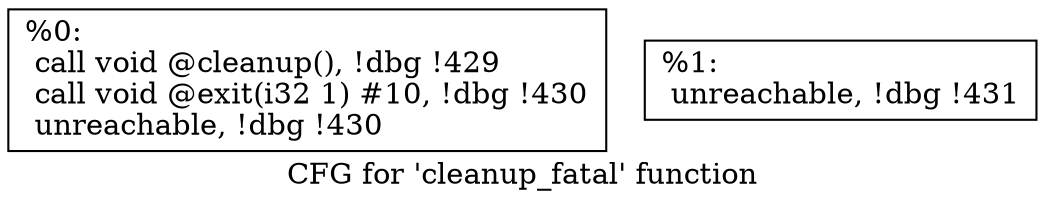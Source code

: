 digraph "CFG for 'cleanup_fatal' function" {
	label="CFG for 'cleanup_fatal' function";

	Node0x2363930 [shape=record,label="{%0:\l  call void @cleanup(), !dbg !429\l  call void @exit(i32 1) #10, !dbg !430\l  unreachable, !dbg !430\l}"];
	Node0x2363d40 [shape=record,label="{%1:                                                  \l  unreachable, !dbg !431\l}"];
}
